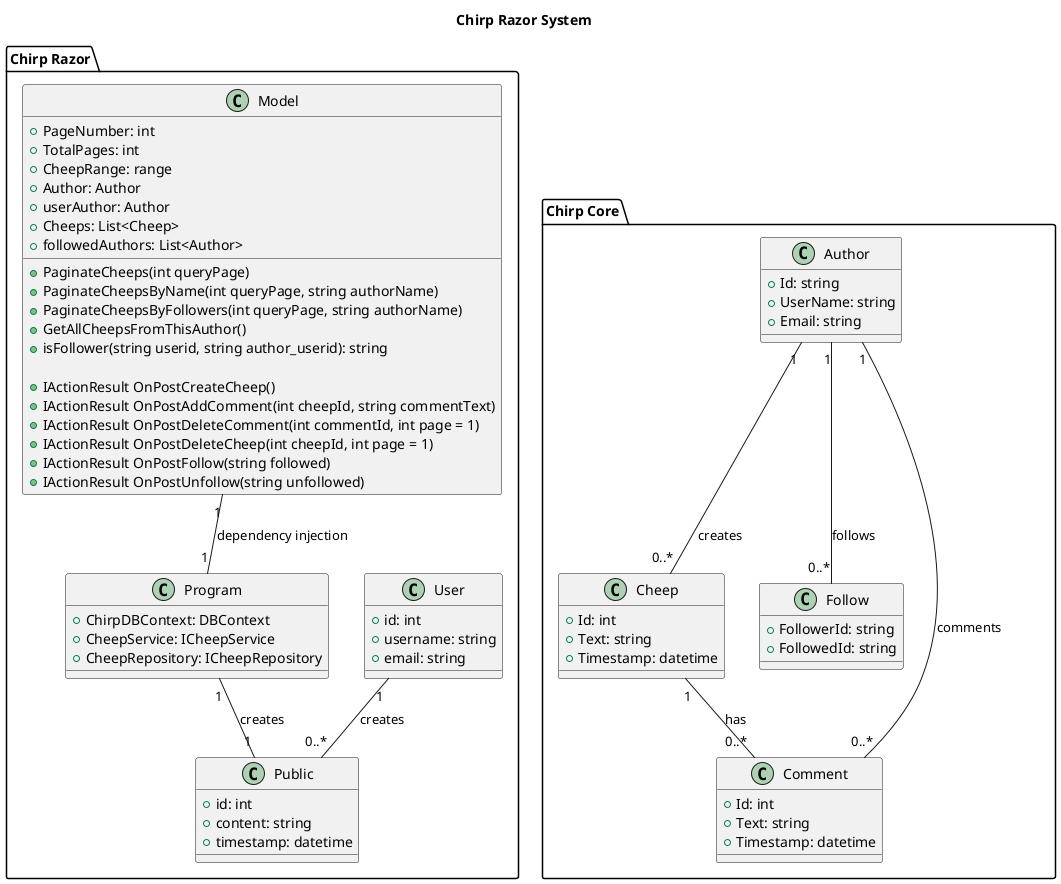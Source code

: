 @startuml
title Chirp Razor System

package "Chirp Razor" {
    class User {
        +id: int
        +username: string
        +email: string
    }

    class Public {
        +id: int
        +content: string
        +timestamp: datetime
    }

    class Model {
        +PageNumber: int
        +TotalPages: int
        +CheepRange: range
        +Author: Author
        +userAuthor: Author
        +Cheeps: List<Cheep>
        +followedAuthors: List<Author>
        +PaginateCheeps(int queryPage)
        +PaginateCheepsByName(int queryPage, string authorName)
        +PaginateCheepsByFollowers(int queryPage, string authorName)
        +GetAllCheepsFromThisAuthor()
        +isFollower(string userid, string author_userid): string

        +IActionResult OnPostCreateCheep()
        +IActionResult OnPostAddComment(int cheepId, string commentText)
        +IActionResult OnPostDeleteComment(int commentId, int page = 1)
        +IActionResult OnPostDeleteCheep(int cheepId, int page = 1)
        +IActionResult OnPostFollow(string followed)
        +IActionResult OnPostUnfollow(string unfollowed)

    }

    class Program {
        +ChirpDBContext: DBContext
        +CheepService: ICheepService
        +CheepRepository: ICheepRepository
    }

    User "1" -- "0..*" Public : creates
    Program "1" -- "1" Public : creates
    Model "1" -- "1" Program : dependency injection
}

package "Chirp Core" {
    class Author {
        +Id: string
        +UserName: string
        +Email: string
    }

    class Cheep {
        +Id: int
        +Text: string
        +Timestamp: datetime
    }

    class Follow {
        +FollowerId: string
        +FollowedId: string
    }

    class Comment {
        +Id: int
        +Text: string
        +Timestamp: datetime
    }

    Author "1" -- "0..*" Cheep : creates
    Author "1" -- "0..*" Follow : follows
    Author "1" -- "0..*" Comment : comments
    Cheep "1" -- "0..*" Comment : has
}

@enduml